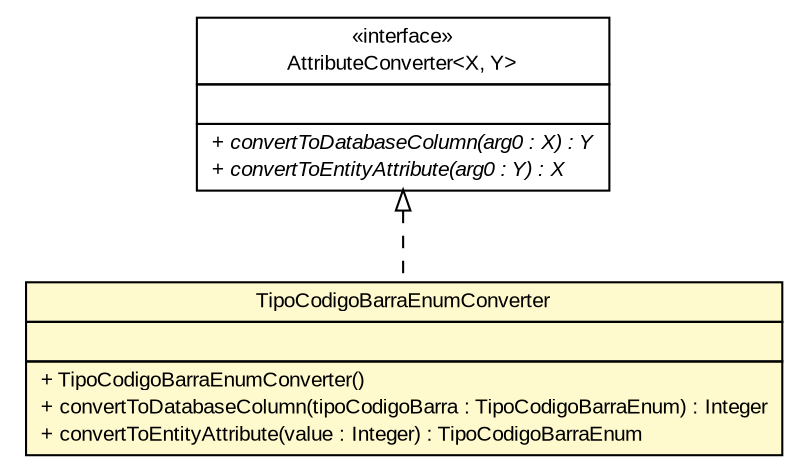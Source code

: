#!/usr/local/bin/dot
#
# Class diagram 
# Generated by UMLGraph version R5_6 (http://www.umlgraph.org/)
#

digraph G {
	edge [fontname="arial",fontsize=10,labelfontname="arial",labelfontsize=10];
	node [fontname="arial",fontsize=10,shape=plaintext];
	nodesep=0.25;
	ranksep=0.5;
	// br.gov.to.sefaz.arr.parametros.persistence.converter.TipoCodigoBarraEnumConverter
	c187445 [label=<<table title="br.gov.to.sefaz.arr.parametros.persistence.converter.TipoCodigoBarraEnumConverter" border="0" cellborder="1" cellspacing="0" cellpadding="2" port="p" bgcolor="lemonChiffon" href="./TipoCodigoBarraEnumConverter.html">
		<tr><td><table border="0" cellspacing="0" cellpadding="1">
<tr><td align="center" balign="center"> TipoCodigoBarraEnumConverter </td></tr>
		</table></td></tr>
		<tr><td><table border="0" cellspacing="0" cellpadding="1">
<tr><td align="left" balign="left">  </td></tr>
		</table></td></tr>
		<tr><td><table border="0" cellspacing="0" cellpadding="1">
<tr><td align="left" balign="left"> + TipoCodigoBarraEnumConverter() </td></tr>
<tr><td align="left" balign="left"> + convertToDatabaseColumn(tipoCodigoBarra : TipoCodigoBarraEnum) : Integer </td></tr>
<tr><td align="left" balign="left"> + convertToEntityAttribute(value : Integer) : TipoCodigoBarraEnum </td></tr>
		</table></td></tr>
		</table>>, URL="./TipoCodigoBarraEnumConverter.html", fontname="arial", fontcolor="black", fontsize=10.0];
	//br.gov.to.sefaz.arr.parametros.persistence.converter.TipoCodigoBarraEnumConverter implements javax.persistence.AttributeConverter<X, Y>
	c187549:p -> c187445:p [dir=back,arrowtail=empty,style=dashed];
	// javax.persistence.AttributeConverter<X, Y>
	c187549 [label=<<table title="javax.persistence.AttributeConverter" border="0" cellborder="1" cellspacing="0" cellpadding="2" port="p" href="http://java.sun.com/j2se/1.4.2/docs/api/javax/persistence/AttributeConverter.html">
		<tr><td><table border="0" cellspacing="0" cellpadding="1">
<tr><td align="center" balign="center"> &#171;interface&#187; </td></tr>
<tr><td align="center" balign="center"> AttributeConverter&lt;X, Y&gt; </td></tr>
		</table></td></tr>
		<tr><td><table border="0" cellspacing="0" cellpadding="1">
<tr><td align="left" balign="left">  </td></tr>
		</table></td></tr>
		<tr><td><table border="0" cellspacing="0" cellpadding="1">
<tr><td align="left" balign="left"><font face="arial italic" point-size="10.0"> + convertToDatabaseColumn(arg0 : X) : Y </font></td></tr>
<tr><td align="left" balign="left"><font face="arial italic" point-size="10.0"> + convertToEntityAttribute(arg0 : Y) : X </font></td></tr>
		</table></td></tr>
		</table>>, URL="http://java.sun.com/j2se/1.4.2/docs/api/javax/persistence/AttributeConverter.html", fontname="arial", fontcolor="black", fontsize=10.0];
}

